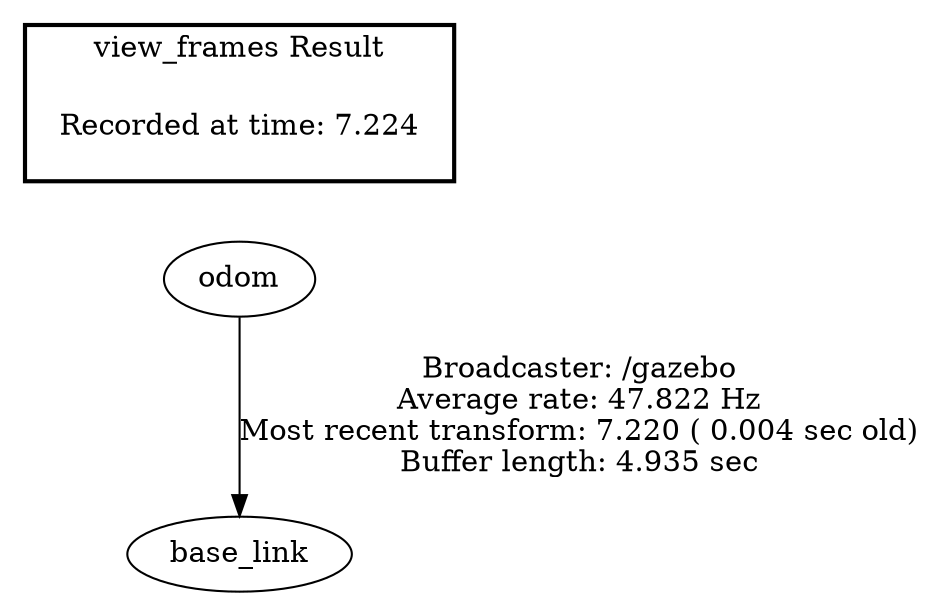 digraph G {
"odom" -> "base_link"[label="Broadcaster: /gazebo\nAverage rate: 47.822 Hz\nMost recent transform: 7.220 ( 0.004 sec old)\nBuffer length: 4.935 sec\n"];
edge [style=invis];
 subgraph cluster_legend { style=bold; color=black; label ="view_frames Result";
"Recorded at time: 7.224"[ shape=plaintext ] ;
 }->"odom";
}